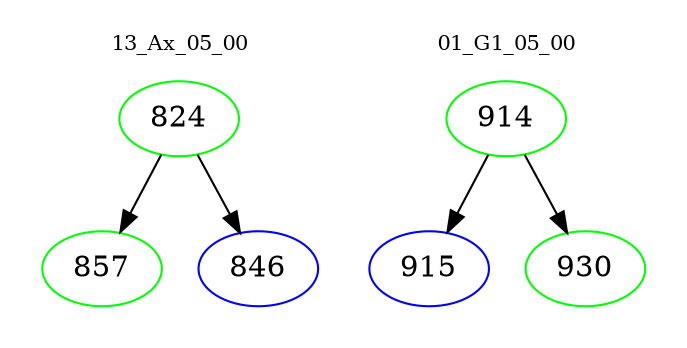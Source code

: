 digraph{
subgraph cluster_0 {
color = white
label = "13_Ax_05_00";
fontsize=10;
T0_824 [label="824", color="green"]
T0_824 -> T0_857 [color="black"]
T0_857 [label="857", color="green"]
T0_824 -> T0_846 [color="black"]
T0_846 [label="846", color="blue"]
}
subgraph cluster_1 {
color = white
label = "01_G1_05_00";
fontsize=10;
T1_914 [label="914", color="green"]
T1_914 -> T1_915 [color="black"]
T1_915 [label="915", color="blue"]
T1_914 -> T1_930 [color="black"]
T1_930 [label="930", color="green"]
}
}
